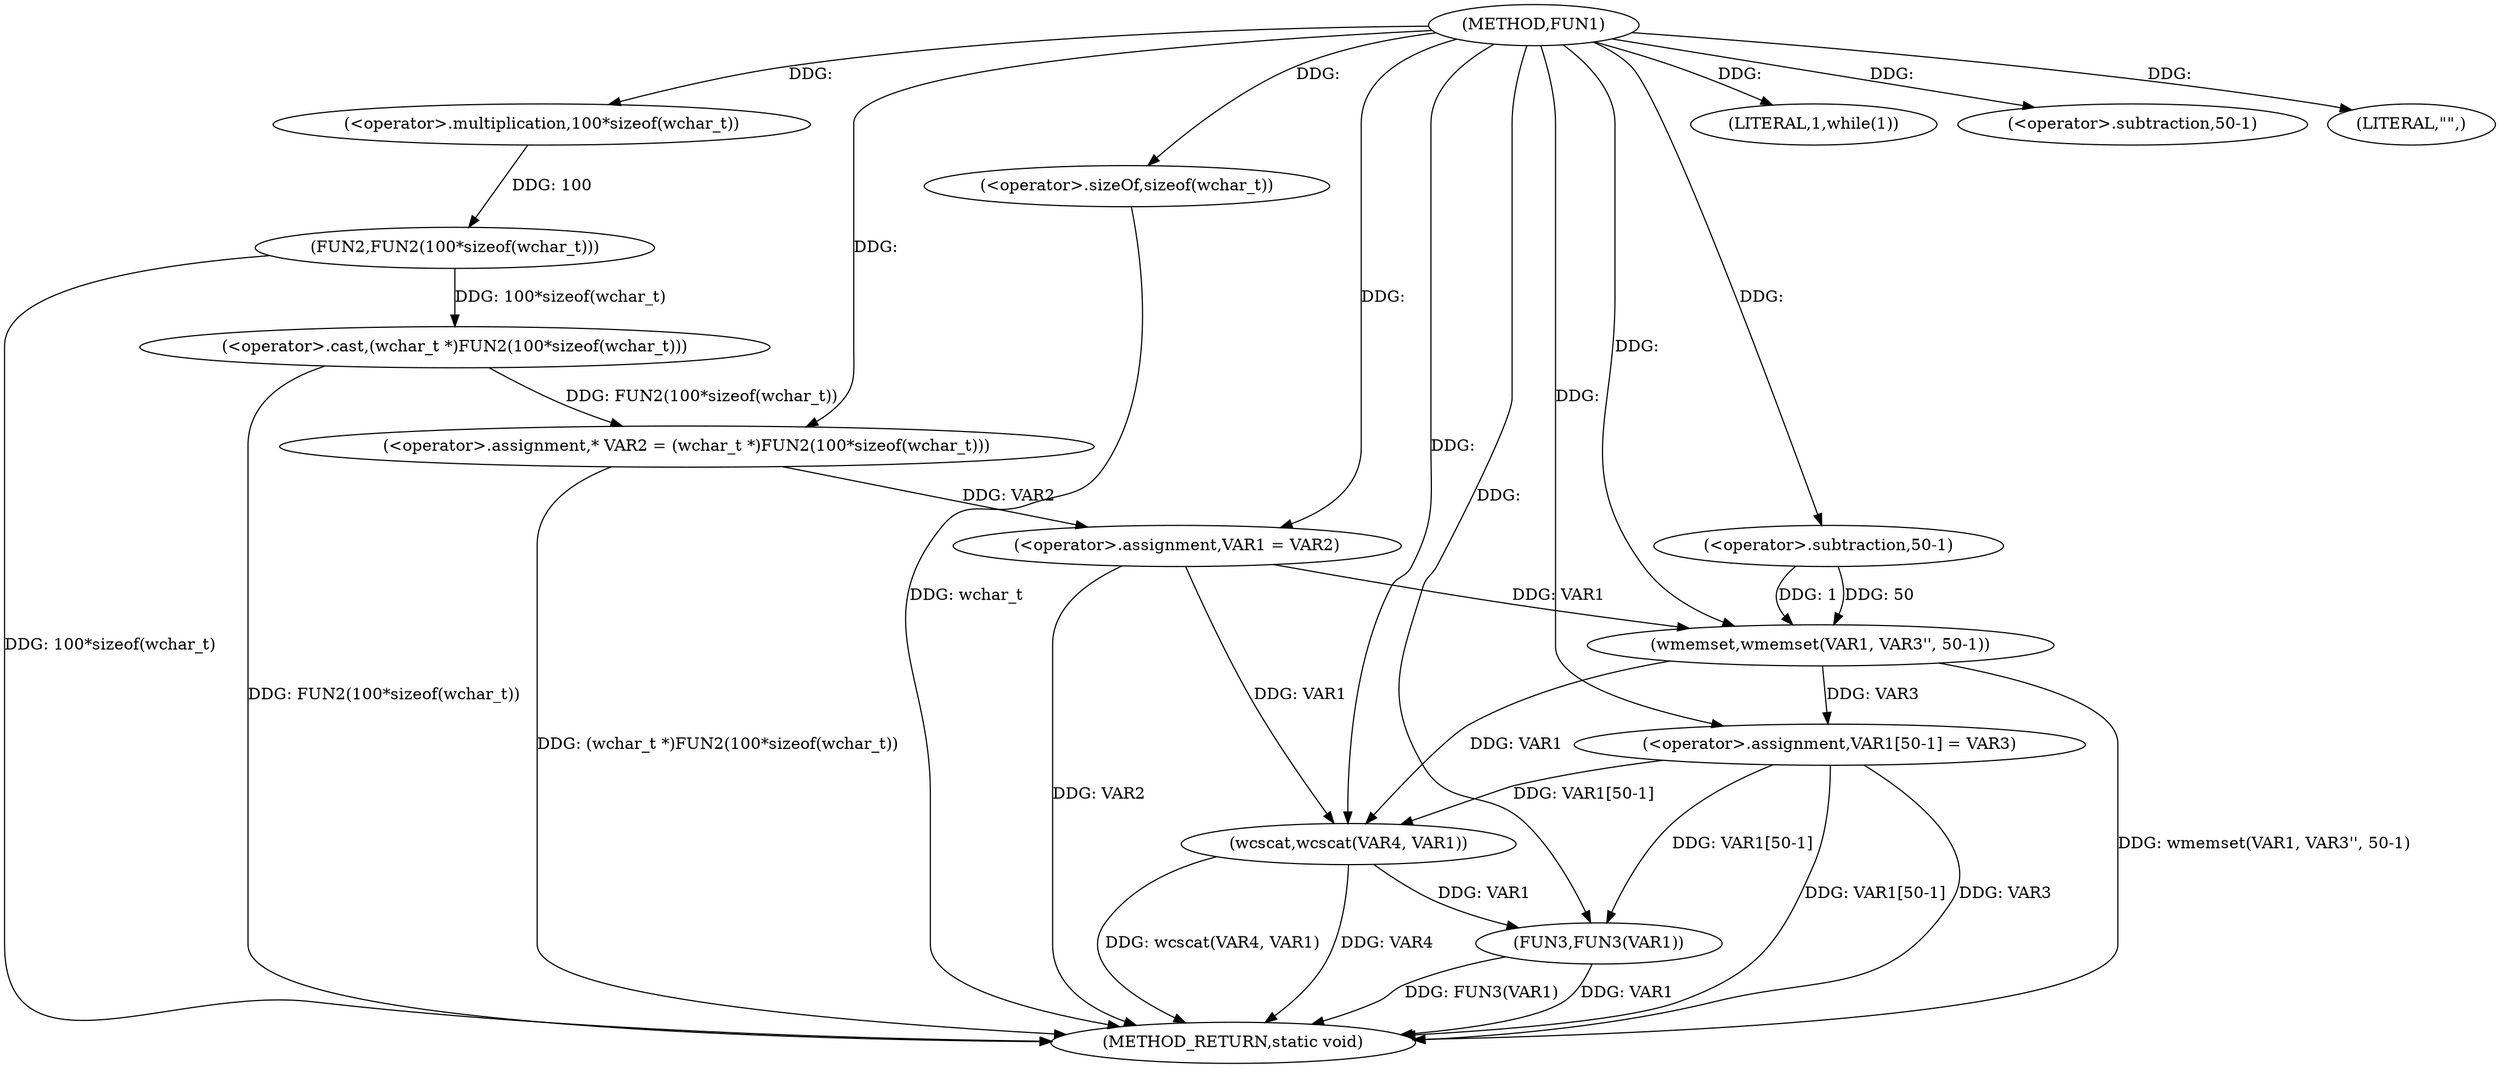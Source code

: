 digraph FUN1 {  
"1000100" [label = "(METHOD,FUN1)" ]
"1000140" [label = "(METHOD_RETURN,static void)" ]
"1000104" [label = "(<operator>.assignment,* VAR2 = (wchar_t *)FUN2(100*sizeof(wchar_t)))" ]
"1000106" [label = "(<operator>.cast,(wchar_t *)FUN2(100*sizeof(wchar_t)))" ]
"1000108" [label = "(FUN2,FUN2(100*sizeof(wchar_t)))" ]
"1000109" [label = "(<operator>.multiplication,100*sizeof(wchar_t))" ]
"1000111" [label = "(<operator>.sizeOf,sizeof(wchar_t))" ]
"1000113" [label = "(<operator>.assignment,VAR1 = VAR2)" ]
"1000117" [label = "(LITERAL,1,while(1))" ]
"1000119" [label = "(wmemset,wmemset(VAR1, VAR3'', 50-1))" ]
"1000122" [label = "(<operator>.subtraction,50-1)" ]
"1000125" [label = "(<operator>.assignment,VAR1[50-1] = VAR3)" ]
"1000128" [label = "(<operator>.subtraction,50-1)" ]
"1000134" [label = "(LITERAL,\"\",)" ]
"1000135" [label = "(wcscat,wcscat(VAR4, VAR1))" ]
"1000138" [label = "(FUN3,FUN3(VAR1))" ]
  "1000125" -> "1000140"  [ label = "DDG: VAR1[50-1]"] 
  "1000106" -> "1000140"  [ label = "DDG: FUN2(100*sizeof(wchar_t))"] 
  "1000138" -> "1000140"  [ label = "DDG: VAR1"] 
  "1000113" -> "1000140"  [ label = "DDG: VAR2"] 
  "1000111" -> "1000140"  [ label = "DDG: wchar_t"] 
  "1000135" -> "1000140"  [ label = "DDG: VAR4"] 
  "1000119" -> "1000140"  [ label = "DDG: wmemset(VAR1, VAR3'', 50-1)"] 
  "1000125" -> "1000140"  [ label = "DDG: VAR3"] 
  "1000135" -> "1000140"  [ label = "DDG: wcscat(VAR4, VAR1)"] 
  "1000138" -> "1000140"  [ label = "DDG: FUN3(VAR1)"] 
  "1000104" -> "1000140"  [ label = "DDG: (wchar_t *)FUN2(100*sizeof(wchar_t))"] 
  "1000108" -> "1000140"  [ label = "DDG: 100*sizeof(wchar_t)"] 
  "1000106" -> "1000104"  [ label = "DDG: FUN2(100*sizeof(wchar_t))"] 
  "1000100" -> "1000104"  [ label = "DDG: "] 
  "1000108" -> "1000106"  [ label = "DDG: 100*sizeof(wchar_t)"] 
  "1000109" -> "1000108"  [ label = "DDG: 100"] 
  "1000100" -> "1000109"  [ label = "DDG: "] 
  "1000100" -> "1000111"  [ label = "DDG: "] 
  "1000104" -> "1000113"  [ label = "DDG: VAR2"] 
  "1000100" -> "1000113"  [ label = "DDG: "] 
  "1000100" -> "1000117"  [ label = "DDG: "] 
  "1000113" -> "1000119"  [ label = "DDG: VAR1"] 
  "1000100" -> "1000119"  [ label = "DDG: "] 
  "1000122" -> "1000119"  [ label = "DDG: 50"] 
  "1000122" -> "1000119"  [ label = "DDG: 1"] 
  "1000100" -> "1000122"  [ label = "DDG: "] 
  "1000119" -> "1000125"  [ label = "DDG: VAR3"] 
  "1000100" -> "1000125"  [ label = "DDG: "] 
  "1000100" -> "1000128"  [ label = "DDG: "] 
  "1000100" -> "1000134"  [ label = "DDG: "] 
  "1000100" -> "1000135"  [ label = "DDG: "] 
  "1000125" -> "1000135"  [ label = "DDG: VAR1[50-1]"] 
  "1000113" -> "1000135"  [ label = "DDG: VAR1"] 
  "1000119" -> "1000135"  [ label = "DDG: VAR1"] 
  "1000125" -> "1000138"  [ label = "DDG: VAR1[50-1]"] 
  "1000135" -> "1000138"  [ label = "DDG: VAR1"] 
  "1000100" -> "1000138"  [ label = "DDG: "] 
}

